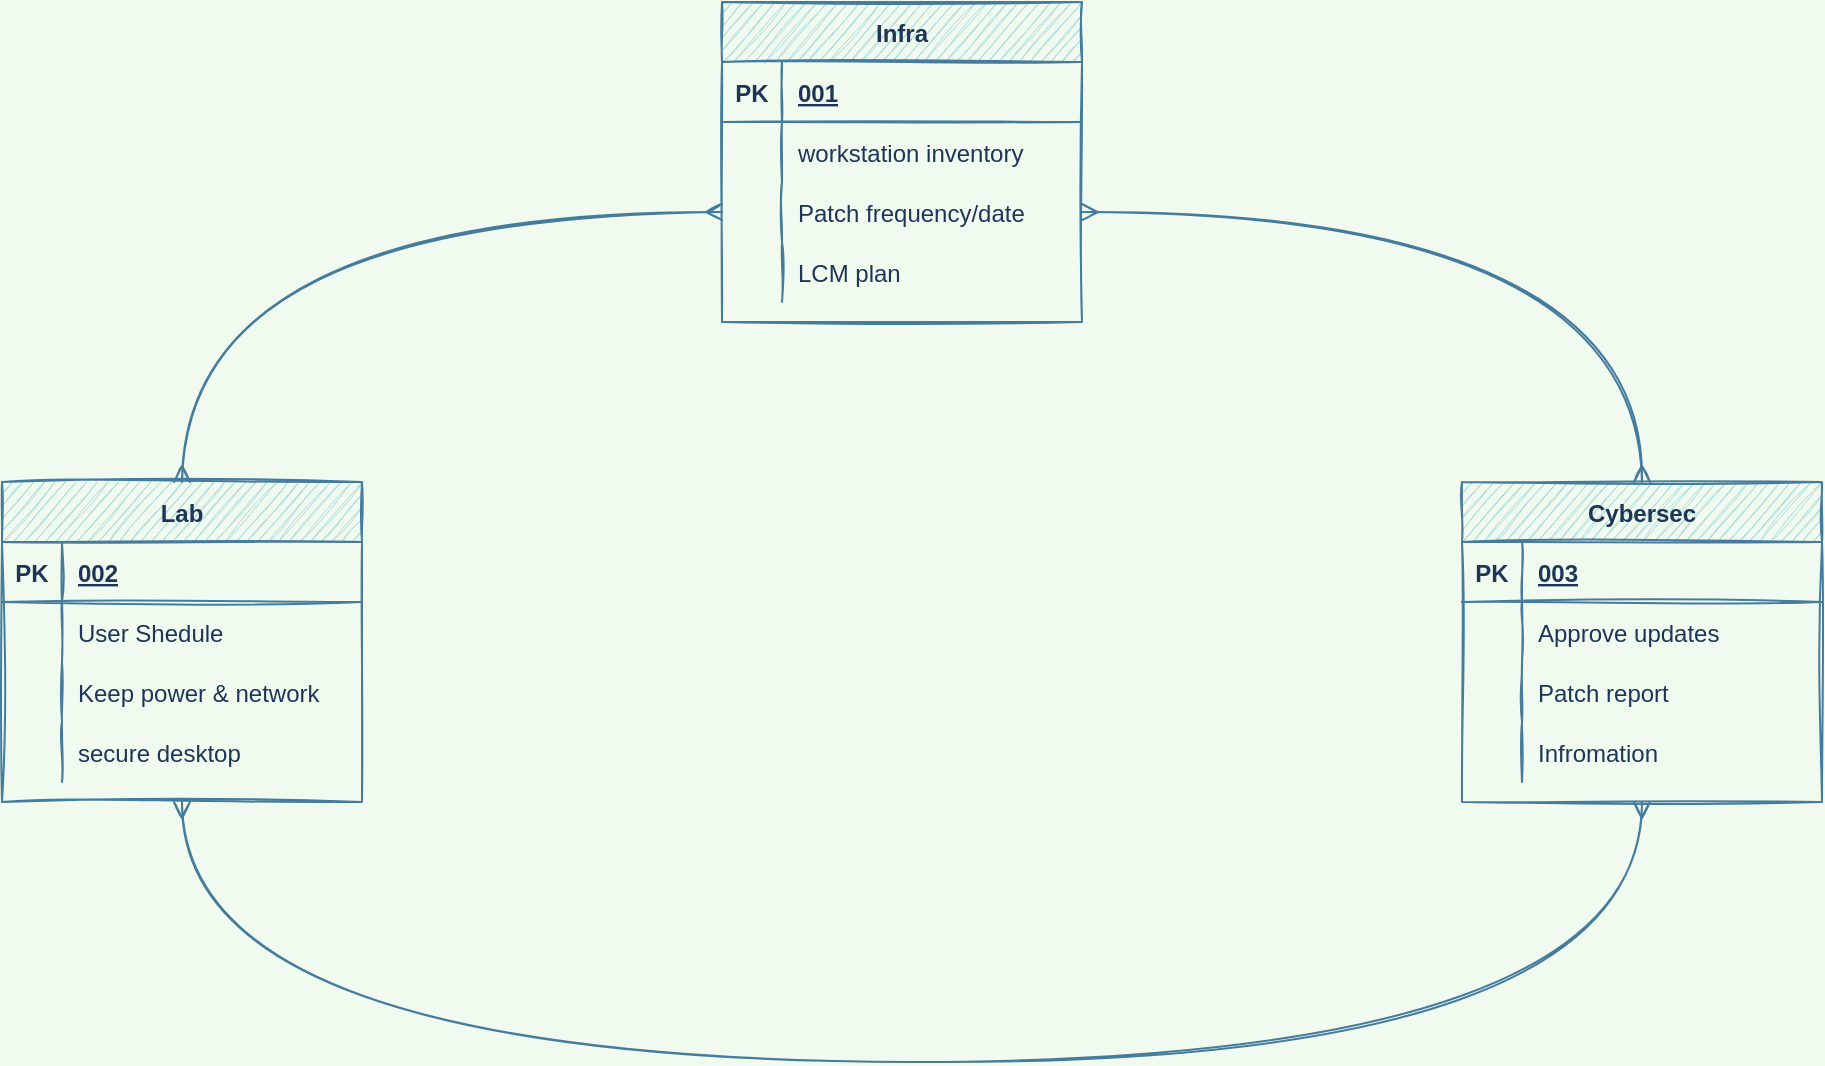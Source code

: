 <mxfile version="18.0.7" type="github">
  <diagram id="Jv2zzsDzuC3Io0ffWsvZ" name="第 1 页">
    <mxGraphModel dx="3122" dy="794" grid="1" gridSize="10" guides="1" tooltips="1" connect="1" arrows="1" fold="1" page="1" pageScale="1" pageWidth="850" pageHeight="1100" background="#F1FAEE" math="0" shadow="0">
      <root>
        <mxCell id="0" />
        <mxCell id="1" parent="0" />
        <mxCell id="HLTBOoEIPEG-JOOhemKR-47" value="Infra" style="shape=table;startSize=30;container=1;collapsible=1;childLayout=tableLayout;fixedRows=1;rowLines=0;fontStyle=1;align=center;resizeLast=1;sketch=1;fillColor=#A8DADC;strokeColor=#457B9D;fontColor=#1D3557;" vertex="1" parent="1">
          <mxGeometry x="-580" y="200" width="180" height="160" as="geometry" />
        </mxCell>
        <mxCell id="HLTBOoEIPEG-JOOhemKR-48" value="" style="shape=tableRow;horizontal=0;startSize=0;swimlaneHead=0;swimlaneBody=0;fillColor=none;collapsible=0;dropTarget=0;points=[[0,0.5],[1,0.5]];portConstraint=eastwest;top=0;left=0;right=0;bottom=1;sketch=1;strokeColor=#457B9D;fontColor=#1D3557;" vertex="1" parent="HLTBOoEIPEG-JOOhemKR-47">
          <mxGeometry y="30" width="180" height="30" as="geometry" />
        </mxCell>
        <mxCell id="HLTBOoEIPEG-JOOhemKR-49" value="PK" style="shape=partialRectangle;connectable=0;fillColor=none;top=0;left=0;bottom=0;right=0;fontStyle=1;overflow=hidden;sketch=1;strokeColor=#457B9D;fontColor=#1D3557;" vertex="1" parent="HLTBOoEIPEG-JOOhemKR-48">
          <mxGeometry width="30" height="30" as="geometry">
            <mxRectangle width="30" height="30" as="alternateBounds" />
          </mxGeometry>
        </mxCell>
        <mxCell id="HLTBOoEIPEG-JOOhemKR-50" value="001" style="shape=partialRectangle;connectable=0;fillColor=none;top=0;left=0;bottom=0;right=0;align=left;spacingLeft=6;fontStyle=5;overflow=hidden;sketch=1;strokeColor=#457B9D;fontColor=#1D3557;" vertex="1" parent="HLTBOoEIPEG-JOOhemKR-48">
          <mxGeometry x="30" width="150" height="30" as="geometry">
            <mxRectangle width="150" height="30" as="alternateBounds" />
          </mxGeometry>
        </mxCell>
        <mxCell id="HLTBOoEIPEG-JOOhemKR-51" value="" style="shape=tableRow;horizontal=0;startSize=0;swimlaneHead=0;swimlaneBody=0;fillColor=none;collapsible=0;dropTarget=0;points=[[0,0.5],[1,0.5]];portConstraint=eastwest;top=0;left=0;right=0;bottom=0;sketch=1;strokeColor=#457B9D;fontColor=#1D3557;" vertex="1" parent="HLTBOoEIPEG-JOOhemKR-47">
          <mxGeometry y="60" width="180" height="30" as="geometry" />
        </mxCell>
        <mxCell id="HLTBOoEIPEG-JOOhemKR-52" value="" style="shape=partialRectangle;connectable=0;fillColor=none;top=0;left=0;bottom=0;right=0;editable=1;overflow=hidden;sketch=1;strokeColor=#457B9D;fontColor=#1D3557;" vertex="1" parent="HLTBOoEIPEG-JOOhemKR-51">
          <mxGeometry width="30" height="30" as="geometry">
            <mxRectangle width="30" height="30" as="alternateBounds" />
          </mxGeometry>
        </mxCell>
        <mxCell id="HLTBOoEIPEG-JOOhemKR-53" value="workstation inventory" style="shape=partialRectangle;connectable=0;fillColor=none;top=0;left=0;bottom=0;right=0;align=left;spacingLeft=6;overflow=hidden;sketch=1;strokeColor=#457B9D;fontColor=#1D3557;" vertex="1" parent="HLTBOoEIPEG-JOOhemKR-51">
          <mxGeometry x="30" width="150" height="30" as="geometry">
            <mxRectangle width="150" height="30" as="alternateBounds" />
          </mxGeometry>
        </mxCell>
        <mxCell id="HLTBOoEIPEG-JOOhemKR-54" value="" style="shape=tableRow;horizontal=0;startSize=0;swimlaneHead=0;swimlaneBody=0;fillColor=none;collapsible=0;dropTarget=0;points=[[0,0.5],[1,0.5]];portConstraint=eastwest;top=0;left=0;right=0;bottom=0;sketch=1;strokeColor=#457B9D;fontColor=#1D3557;" vertex="1" parent="HLTBOoEIPEG-JOOhemKR-47">
          <mxGeometry y="90" width="180" height="30" as="geometry" />
        </mxCell>
        <mxCell id="HLTBOoEIPEG-JOOhemKR-55" value="" style="shape=partialRectangle;connectable=0;fillColor=none;top=0;left=0;bottom=0;right=0;editable=1;overflow=hidden;sketch=1;strokeColor=#457B9D;fontColor=#1D3557;" vertex="1" parent="HLTBOoEIPEG-JOOhemKR-54">
          <mxGeometry width="30" height="30" as="geometry">
            <mxRectangle width="30" height="30" as="alternateBounds" />
          </mxGeometry>
        </mxCell>
        <mxCell id="HLTBOoEIPEG-JOOhemKR-56" value="Patch frequency/date" style="shape=partialRectangle;connectable=0;fillColor=none;top=0;left=0;bottom=0;right=0;align=left;spacingLeft=6;overflow=hidden;sketch=1;strokeColor=#457B9D;fontColor=#1D3557;" vertex="1" parent="HLTBOoEIPEG-JOOhemKR-54">
          <mxGeometry x="30" width="150" height="30" as="geometry">
            <mxRectangle width="150" height="30" as="alternateBounds" />
          </mxGeometry>
        </mxCell>
        <mxCell id="HLTBOoEIPEG-JOOhemKR-57" value="" style="shape=tableRow;horizontal=0;startSize=0;swimlaneHead=0;swimlaneBody=0;fillColor=none;collapsible=0;dropTarget=0;points=[[0,0.5],[1,0.5]];portConstraint=eastwest;top=0;left=0;right=0;bottom=0;sketch=1;strokeColor=#457B9D;fontColor=#1D3557;" vertex="1" parent="HLTBOoEIPEG-JOOhemKR-47">
          <mxGeometry y="120" width="180" height="30" as="geometry" />
        </mxCell>
        <mxCell id="HLTBOoEIPEG-JOOhemKR-58" value="" style="shape=partialRectangle;connectable=0;fillColor=none;top=0;left=0;bottom=0;right=0;editable=1;overflow=hidden;sketch=1;strokeColor=#457B9D;fontColor=#1D3557;" vertex="1" parent="HLTBOoEIPEG-JOOhemKR-57">
          <mxGeometry width="30" height="30" as="geometry">
            <mxRectangle width="30" height="30" as="alternateBounds" />
          </mxGeometry>
        </mxCell>
        <mxCell id="HLTBOoEIPEG-JOOhemKR-59" value="LCM plan" style="shape=partialRectangle;connectable=0;fillColor=none;top=0;left=0;bottom=0;right=0;align=left;spacingLeft=6;overflow=hidden;sketch=1;strokeColor=#457B9D;fontColor=#1D3557;" vertex="1" parent="HLTBOoEIPEG-JOOhemKR-57">
          <mxGeometry x="30" width="150" height="30" as="geometry">
            <mxRectangle width="150" height="30" as="alternateBounds" />
          </mxGeometry>
        </mxCell>
        <mxCell id="HLTBOoEIPEG-JOOhemKR-96" style="edgeStyle=orthogonalEdgeStyle;curved=1;rounded=0;orthogonalLoop=1;jettySize=auto;html=1;exitX=0.5;exitY=1;exitDx=0;exitDy=0;entryX=0.5;entryY=1;entryDx=0;entryDy=0;endArrow=ERmany;fontSize=12;startArrow=ERmany;sketch=1;strokeColor=#457B9D;fontColor=#1D3557;labelBackgroundColor=#F1FAEE;" edge="1" parent="1" source="HLTBOoEIPEG-JOOhemKR-60" target="HLTBOoEIPEG-JOOhemKR-73">
          <mxGeometry relative="1" as="geometry">
            <mxPoint x="-370" y="690" as="targetPoint" />
            <Array as="points">
              <mxPoint x="-850" y="730" />
              <mxPoint x="-120" y="730" />
            </Array>
          </mxGeometry>
        </mxCell>
        <mxCell id="HLTBOoEIPEG-JOOhemKR-60" value="Lab" style="shape=table;startSize=30;container=1;collapsible=1;childLayout=tableLayout;fixedRows=1;rowLines=0;fontStyle=1;align=center;resizeLast=1;sketch=1;fillColor=#A8DADC;strokeColor=#457B9D;fontColor=#1D3557;" vertex="1" parent="1">
          <mxGeometry x="-940" y="440" width="180" height="160" as="geometry" />
        </mxCell>
        <mxCell id="HLTBOoEIPEG-JOOhemKR-61" value="" style="shape=tableRow;horizontal=0;startSize=0;swimlaneHead=0;swimlaneBody=0;fillColor=none;collapsible=0;dropTarget=0;points=[[0,0.5],[1,0.5]];portConstraint=eastwest;top=0;left=0;right=0;bottom=1;sketch=1;strokeColor=#457B9D;fontColor=#1D3557;" vertex="1" parent="HLTBOoEIPEG-JOOhemKR-60">
          <mxGeometry y="30" width="180" height="30" as="geometry" />
        </mxCell>
        <mxCell id="HLTBOoEIPEG-JOOhemKR-62" value="PK" style="shape=partialRectangle;connectable=0;fillColor=none;top=0;left=0;bottom=0;right=0;fontStyle=1;overflow=hidden;sketch=1;strokeColor=#457B9D;fontColor=#1D3557;" vertex="1" parent="HLTBOoEIPEG-JOOhemKR-61">
          <mxGeometry width="30" height="30" as="geometry">
            <mxRectangle width="30" height="30" as="alternateBounds" />
          </mxGeometry>
        </mxCell>
        <mxCell id="HLTBOoEIPEG-JOOhemKR-63" value="002" style="shape=partialRectangle;connectable=0;fillColor=none;top=0;left=0;bottom=0;right=0;align=left;spacingLeft=6;fontStyle=5;overflow=hidden;sketch=1;strokeColor=#457B9D;fontColor=#1D3557;" vertex="1" parent="HLTBOoEIPEG-JOOhemKR-61">
          <mxGeometry x="30" width="150" height="30" as="geometry">
            <mxRectangle width="150" height="30" as="alternateBounds" />
          </mxGeometry>
        </mxCell>
        <mxCell id="HLTBOoEIPEG-JOOhemKR-64" value="" style="shape=tableRow;horizontal=0;startSize=0;swimlaneHead=0;swimlaneBody=0;fillColor=none;collapsible=0;dropTarget=0;points=[[0,0.5],[1,0.5]];portConstraint=eastwest;top=0;left=0;right=0;bottom=0;sketch=1;strokeColor=#457B9D;fontColor=#1D3557;" vertex="1" parent="HLTBOoEIPEG-JOOhemKR-60">
          <mxGeometry y="60" width="180" height="30" as="geometry" />
        </mxCell>
        <mxCell id="HLTBOoEIPEG-JOOhemKR-65" value="" style="shape=partialRectangle;connectable=0;fillColor=none;top=0;left=0;bottom=0;right=0;editable=1;overflow=hidden;sketch=1;strokeColor=#457B9D;fontColor=#1D3557;" vertex="1" parent="HLTBOoEIPEG-JOOhemKR-64">
          <mxGeometry width="30" height="30" as="geometry">
            <mxRectangle width="30" height="30" as="alternateBounds" />
          </mxGeometry>
        </mxCell>
        <mxCell id="HLTBOoEIPEG-JOOhemKR-66" value="User Shedule " style="shape=partialRectangle;connectable=0;fillColor=none;top=0;left=0;bottom=0;right=0;align=left;spacingLeft=6;overflow=hidden;sketch=1;strokeColor=#457B9D;fontColor=#1D3557;" vertex="1" parent="HLTBOoEIPEG-JOOhemKR-64">
          <mxGeometry x="30" width="150" height="30" as="geometry">
            <mxRectangle width="150" height="30" as="alternateBounds" />
          </mxGeometry>
        </mxCell>
        <mxCell id="HLTBOoEIPEG-JOOhemKR-67" value="" style="shape=tableRow;horizontal=0;startSize=0;swimlaneHead=0;swimlaneBody=0;fillColor=none;collapsible=0;dropTarget=0;points=[[0,0.5],[1,0.5]];portConstraint=eastwest;top=0;left=0;right=0;bottom=0;sketch=1;strokeColor=#457B9D;fontColor=#1D3557;" vertex="1" parent="HLTBOoEIPEG-JOOhemKR-60">
          <mxGeometry y="90" width="180" height="30" as="geometry" />
        </mxCell>
        <mxCell id="HLTBOoEIPEG-JOOhemKR-68" value="" style="shape=partialRectangle;connectable=0;fillColor=none;top=0;left=0;bottom=0;right=0;editable=1;overflow=hidden;sketch=1;strokeColor=#457B9D;fontColor=#1D3557;" vertex="1" parent="HLTBOoEIPEG-JOOhemKR-67">
          <mxGeometry width="30" height="30" as="geometry">
            <mxRectangle width="30" height="30" as="alternateBounds" />
          </mxGeometry>
        </mxCell>
        <mxCell id="HLTBOoEIPEG-JOOhemKR-69" value="Keep power &amp; network" style="shape=partialRectangle;connectable=0;fillColor=none;top=0;left=0;bottom=0;right=0;align=left;spacingLeft=6;overflow=hidden;sketch=1;strokeColor=#457B9D;fontColor=#1D3557;" vertex="1" parent="HLTBOoEIPEG-JOOhemKR-67">
          <mxGeometry x="30" width="150" height="30" as="geometry">
            <mxRectangle width="150" height="30" as="alternateBounds" />
          </mxGeometry>
        </mxCell>
        <mxCell id="HLTBOoEIPEG-JOOhemKR-70" value="" style="shape=tableRow;horizontal=0;startSize=0;swimlaneHead=0;swimlaneBody=0;fillColor=none;collapsible=0;dropTarget=0;points=[[0,0.5],[1,0.5]];portConstraint=eastwest;top=0;left=0;right=0;bottom=0;sketch=1;strokeColor=#457B9D;fontColor=#1D3557;" vertex="1" parent="HLTBOoEIPEG-JOOhemKR-60">
          <mxGeometry y="120" width="180" height="30" as="geometry" />
        </mxCell>
        <mxCell id="HLTBOoEIPEG-JOOhemKR-71" value="" style="shape=partialRectangle;connectable=0;fillColor=none;top=0;left=0;bottom=0;right=0;editable=1;overflow=hidden;sketch=1;strokeColor=#457B9D;fontColor=#1D3557;" vertex="1" parent="HLTBOoEIPEG-JOOhemKR-70">
          <mxGeometry width="30" height="30" as="geometry">
            <mxRectangle width="30" height="30" as="alternateBounds" />
          </mxGeometry>
        </mxCell>
        <mxCell id="HLTBOoEIPEG-JOOhemKR-72" value="secure desktop" style="shape=partialRectangle;connectable=0;fillColor=none;top=0;left=0;bottom=0;right=0;align=left;spacingLeft=6;overflow=hidden;sketch=1;strokeColor=#457B9D;fontColor=#1D3557;" vertex="1" parent="HLTBOoEIPEG-JOOhemKR-70">
          <mxGeometry x="30" width="150" height="30" as="geometry">
            <mxRectangle width="150" height="30" as="alternateBounds" />
          </mxGeometry>
        </mxCell>
        <mxCell id="HLTBOoEIPEG-JOOhemKR-73" value="Cybersec" style="shape=table;startSize=30;container=1;collapsible=1;childLayout=tableLayout;fixedRows=1;rowLines=0;fontStyle=1;align=center;resizeLast=1;sketch=1;fillColor=#A8DADC;strokeColor=#457B9D;fontColor=#1D3557;" vertex="1" parent="1">
          <mxGeometry x="-210" y="440" width="180" height="160" as="geometry" />
        </mxCell>
        <mxCell id="HLTBOoEIPEG-JOOhemKR-74" value="" style="shape=tableRow;horizontal=0;startSize=0;swimlaneHead=0;swimlaneBody=0;fillColor=none;collapsible=0;dropTarget=0;points=[[0,0.5],[1,0.5]];portConstraint=eastwest;top=0;left=0;right=0;bottom=1;sketch=1;strokeColor=#457B9D;fontColor=#1D3557;" vertex="1" parent="HLTBOoEIPEG-JOOhemKR-73">
          <mxGeometry y="30" width="180" height="30" as="geometry" />
        </mxCell>
        <mxCell id="HLTBOoEIPEG-JOOhemKR-75" value="PK" style="shape=partialRectangle;connectable=0;fillColor=none;top=0;left=0;bottom=0;right=0;fontStyle=1;overflow=hidden;sketch=1;strokeColor=#457B9D;fontColor=#1D3557;" vertex="1" parent="HLTBOoEIPEG-JOOhemKR-74">
          <mxGeometry width="30" height="30" as="geometry">
            <mxRectangle width="30" height="30" as="alternateBounds" />
          </mxGeometry>
        </mxCell>
        <mxCell id="HLTBOoEIPEG-JOOhemKR-76" value="003" style="shape=partialRectangle;connectable=0;fillColor=none;top=0;left=0;bottom=0;right=0;align=left;spacingLeft=6;fontStyle=5;overflow=hidden;sketch=1;strokeColor=#457B9D;fontColor=#1D3557;" vertex="1" parent="HLTBOoEIPEG-JOOhemKR-74">
          <mxGeometry x="30" width="150" height="30" as="geometry">
            <mxRectangle width="150" height="30" as="alternateBounds" />
          </mxGeometry>
        </mxCell>
        <mxCell id="HLTBOoEIPEG-JOOhemKR-77" value="" style="shape=tableRow;horizontal=0;startSize=0;swimlaneHead=0;swimlaneBody=0;fillColor=none;collapsible=0;dropTarget=0;points=[[0,0.5],[1,0.5]];portConstraint=eastwest;top=0;left=0;right=0;bottom=0;sketch=1;strokeColor=#457B9D;fontColor=#1D3557;" vertex="1" parent="HLTBOoEIPEG-JOOhemKR-73">
          <mxGeometry y="60" width="180" height="30" as="geometry" />
        </mxCell>
        <mxCell id="HLTBOoEIPEG-JOOhemKR-78" value="" style="shape=partialRectangle;connectable=0;fillColor=none;top=0;left=0;bottom=0;right=0;editable=1;overflow=hidden;sketch=1;strokeColor=#457B9D;fontColor=#1D3557;" vertex="1" parent="HLTBOoEIPEG-JOOhemKR-77">
          <mxGeometry width="30" height="30" as="geometry">
            <mxRectangle width="30" height="30" as="alternateBounds" />
          </mxGeometry>
        </mxCell>
        <mxCell id="HLTBOoEIPEG-JOOhemKR-79" value="Approve updates" style="shape=partialRectangle;connectable=0;fillColor=none;top=0;left=0;bottom=0;right=0;align=left;spacingLeft=6;overflow=hidden;sketch=1;strokeColor=#457B9D;fontColor=#1D3557;" vertex="1" parent="HLTBOoEIPEG-JOOhemKR-77">
          <mxGeometry x="30" width="150" height="30" as="geometry">
            <mxRectangle width="150" height="30" as="alternateBounds" />
          </mxGeometry>
        </mxCell>
        <mxCell id="HLTBOoEIPEG-JOOhemKR-80" value="" style="shape=tableRow;horizontal=0;startSize=0;swimlaneHead=0;swimlaneBody=0;fillColor=none;collapsible=0;dropTarget=0;points=[[0,0.5],[1,0.5]];portConstraint=eastwest;top=0;left=0;right=0;bottom=0;sketch=1;strokeColor=#457B9D;fontColor=#1D3557;" vertex="1" parent="HLTBOoEIPEG-JOOhemKR-73">
          <mxGeometry y="90" width="180" height="30" as="geometry" />
        </mxCell>
        <mxCell id="HLTBOoEIPEG-JOOhemKR-81" value="" style="shape=partialRectangle;connectable=0;fillColor=none;top=0;left=0;bottom=0;right=0;editable=1;overflow=hidden;sketch=1;strokeColor=#457B9D;fontColor=#1D3557;" vertex="1" parent="HLTBOoEIPEG-JOOhemKR-80">
          <mxGeometry width="30" height="30" as="geometry">
            <mxRectangle width="30" height="30" as="alternateBounds" />
          </mxGeometry>
        </mxCell>
        <mxCell id="HLTBOoEIPEG-JOOhemKR-82" value="Patch report" style="shape=partialRectangle;connectable=0;fillColor=none;top=0;left=0;bottom=0;right=0;align=left;spacingLeft=6;overflow=hidden;sketch=1;strokeColor=#457B9D;fontColor=#1D3557;" vertex="1" parent="HLTBOoEIPEG-JOOhemKR-80">
          <mxGeometry x="30" width="150" height="30" as="geometry">
            <mxRectangle width="150" height="30" as="alternateBounds" />
          </mxGeometry>
        </mxCell>
        <mxCell id="HLTBOoEIPEG-JOOhemKR-83" value="" style="shape=tableRow;horizontal=0;startSize=0;swimlaneHead=0;swimlaneBody=0;fillColor=none;collapsible=0;dropTarget=0;points=[[0,0.5],[1,0.5]];portConstraint=eastwest;top=0;left=0;right=0;bottom=0;sketch=1;strokeColor=#457B9D;fontColor=#1D3557;" vertex="1" parent="HLTBOoEIPEG-JOOhemKR-73">
          <mxGeometry y="120" width="180" height="30" as="geometry" />
        </mxCell>
        <mxCell id="HLTBOoEIPEG-JOOhemKR-84" value="" style="shape=partialRectangle;connectable=0;fillColor=none;top=0;left=0;bottom=0;right=0;editable=1;overflow=hidden;sketch=1;strokeColor=#457B9D;fontColor=#1D3557;" vertex="1" parent="HLTBOoEIPEG-JOOhemKR-83">
          <mxGeometry width="30" height="30" as="geometry">
            <mxRectangle width="30" height="30" as="alternateBounds" />
          </mxGeometry>
        </mxCell>
        <mxCell id="HLTBOoEIPEG-JOOhemKR-85" value="Infromation" style="shape=partialRectangle;connectable=0;fillColor=none;top=0;left=0;bottom=0;right=0;align=left;spacingLeft=6;overflow=hidden;sketch=1;strokeColor=#457B9D;fontColor=#1D3557;" vertex="1" parent="HLTBOoEIPEG-JOOhemKR-83">
          <mxGeometry x="30" width="150" height="30" as="geometry">
            <mxRectangle width="150" height="30" as="alternateBounds" />
          </mxGeometry>
        </mxCell>
        <mxCell id="HLTBOoEIPEG-JOOhemKR-94" style="edgeStyle=orthogonalEdgeStyle;curved=1;rounded=0;orthogonalLoop=1;jettySize=auto;html=1;exitX=1;exitY=0.5;exitDx=0;exitDy=0;entryX=0.5;entryY=0;entryDx=0;entryDy=0;endArrow=ERmany;fontSize=12;startArrow=ERmany;sketch=1;strokeColor=#457B9D;fontColor=#1D3557;labelBackgroundColor=#F1FAEE;" edge="1" parent="1" source="HLTBOoEIPEG-JOOhemKR-54" target="HLTBOoEIPEG-JOOhemKR-73">
          <mxGeometry relative="1" as="geometry" />
        </mxCell>
        <mxCell id="HLTBOoEIPEG-JOOhemKR-95" style="edgeStyle=orthogonalEdgeStyle;curved=1;rounded=0;orthogonalLoop=1;jettySize=auto;html=1;exitX=0;exitY=0.5;exitDx=0;exitDy=0;entryX=0.5;entryY=0;entryDx=0;entryDy=0;endArrow=ERmany;fontSize=12;startArrow=ERmany;sketch=1;strokeColor=#457B9D;fontColor=#1D3557;labelBackgroundColor=#F1FAEE;" edge="1" parent="1" source="HLTBOoEIPEG-JOOhemKR-54" target="HLTBOoEIPEG-JOOhemKR-60">
          <mxGeometry relative="1" as="geometry" />
        </mxCell>
      </root>
    </mxGraphModel>
  </diagram>
</mxfile>
